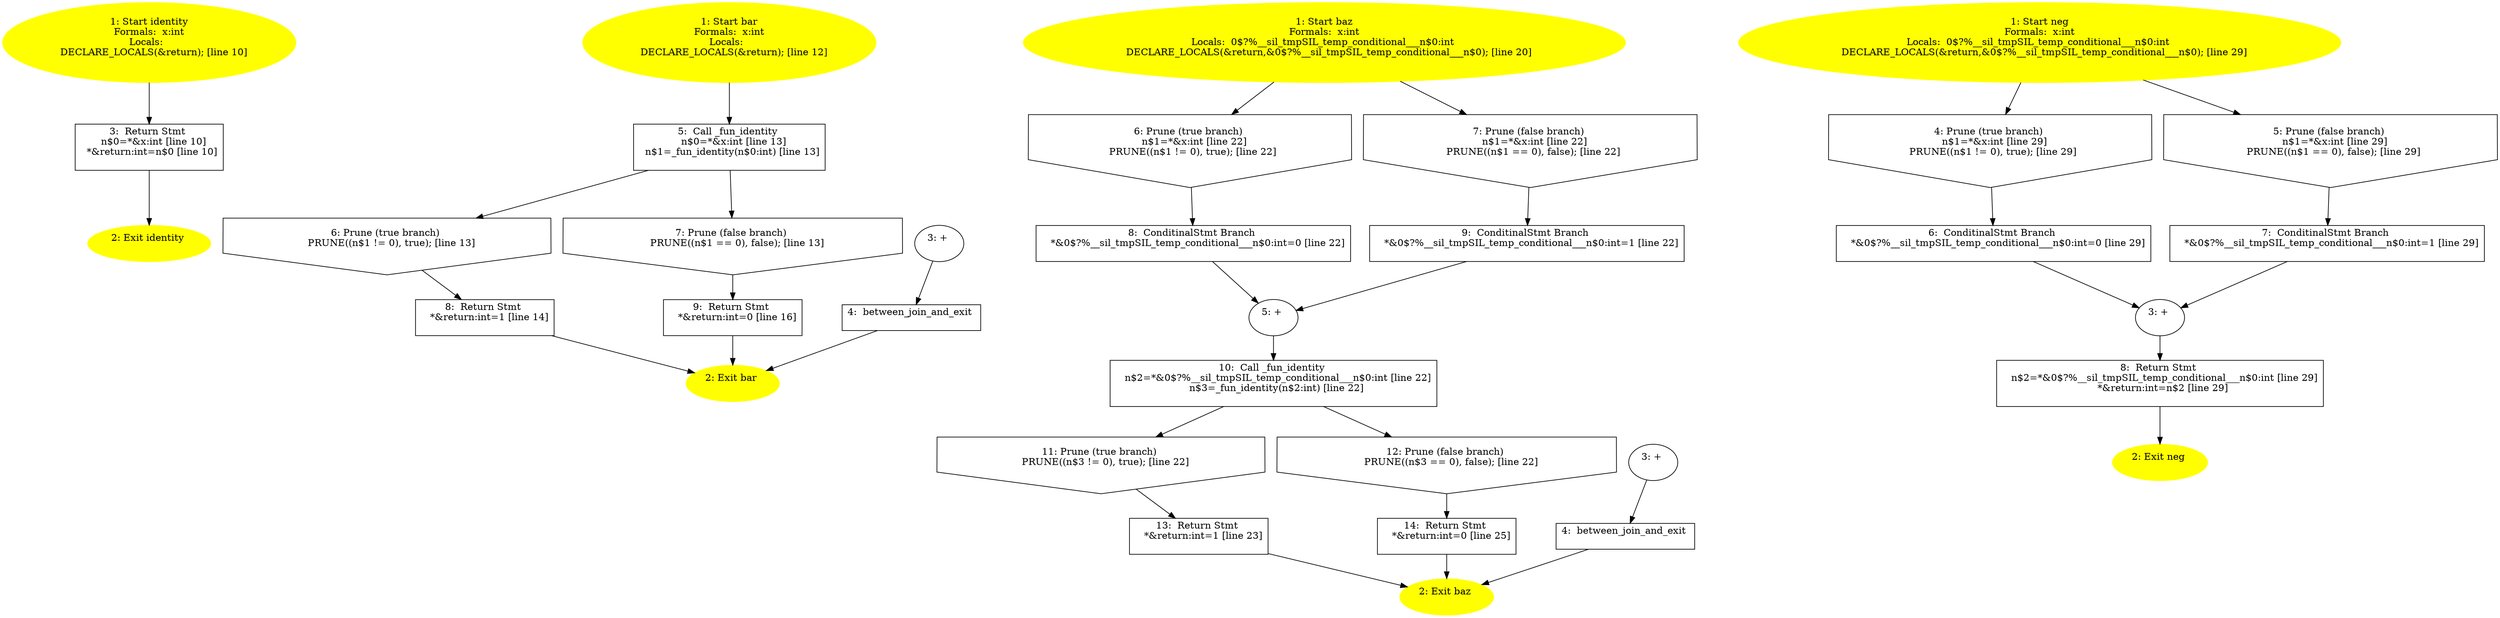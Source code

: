 /* @generated */
digraph iCFG {
"identity.ff483d1ff591898a9942916050d2ca3f_1" [label="1: Start identity\nFormals:  x:int\nLocals:  \n   DECLARE_LOCALS(&return); [line 10]\n " color=yellow style=filled]
	

	 "identity.ff483d1ff591898a9942916050d2ca3f_1" -> "identity.ff483d1ff591898a9942916050d2ca3f_3" ;
"identity.ff483d1ff591898a9942916050d2ca3f_2" [label="2: Exit identity \n  " color=yellow style=filled]
	

"identity.ff483d1ff591898a9942916050d2ca3f_3" [label="3:  Return Stmt \n   n$0=*&x:int [line 10]\n  *&return:int=n$0 [line 10]\n " shape="box"]
	

	 "identity.ff483d1ff591898a9942916050d2ca3f_3" -> "identity.ff483d1ff591898a9942916050d2ca3f_2" ;
"bar.37b51d194a7513e45b56f6524f2d51f2_1" [label="1: Start bar\nFormals:  x:int\nLocals:  \n   DECLARE_LOCALS(&return); [line 12]\n " color=yellow style=filled]
	

	 "bar.37b51d194a7513e45b56f6524f2d51f2_1" -> "bar.37b51d194a7513e45b56f6524f2d51f2_5" ;
"bar.37b51d194a7513e45b56f6524f2d51f2_2" [label="2: Exit bar \n  " color=yellow style=filled]
	

"bar.37b51d194a7513e45b56f6524f2d51f2_3" [label="3: + \n  " ]
	

	 "bar.37b51d194a7513e45b56f6524f2d51f2_3" -> "bar.37b51d194a7513e45b56f6524f2d51f2_4" ;
"bar.37b51d194a7513e45b56f6524f2d51f2_4" [label="4:  between_join_and_exit \n  " shape="box"]
	

	 "bar.37b51d194a7513e45b56f6524f2d51f2_4" -> "bar.37b51d194a7513e45b56f6524f2d51f2_2" ;
"bar.37b51d194a7513e45b56f6524f2d51f2_5" [label="5:  Call _fun_identity \n   n$0=*&x:int [line 13]\n  n$1=_fun_identity(n$0:int) [line 13]\n " shape="box"]
	

	 "bar.37b51d194a7513e45b56f6524f2d51f2_5" -> "bar.37b51d194a7513e45b56f6524f2d51f2_6" ;
	 "bar.37b51d194a7513e45b56f6524f2d51f2_5" -> "bar.37b51d194a7513e45b56f6524f2d51f2_7" ;
"bar.37b51d194a7513e45b56f6524f2d51f2_6" [label="6: Prune (true branch) \n   PRUNE((n$1 != 0), true); [line 13]\n " shape="invhouse"]
	

	 "bar.37b51d194a7513e45b56f6524f2d51f2_6" -> "bar.37b51d194a7513e45b56f6524f2d51f2_8" ;
"bar.37b51d194a7513e45b56f6524f2d51f2_7" [label="7: Prune (false branch) \n   PRUNE((n$1 == 0), false); [line 13]\n " shape="invhouse"]
	

	 "bar.37b51d194a7513e45b56f6524f2d51f2_7" -> "bar.37b51d194a7513e45b56f6524f2d51f2_9" ;
"bar.37b51d194a7513e45b56f6524f2d51f2_8" [label="8:  Return Stmt \n   *&return:int=1 [line 14]\n " shape="box"]
	

	 "bar.37b51d194a7513e45b56f6524f2d51f2_8" -> "bar.37b51d194a7513e45b56f6524f2d51f2_2" ;
"bar.37b51d194a7513e45b56f6524f2d51f2_9" [label="9:  Return Stmt \n   *&return:int=0 [line 16]\n " shape="box"]
	

	 "bar.37b51d194a7513e45b56f6524f2d51f2_9" -> "bar.37b51d194a7513e45b56f6524f2d51f2_2" ;
"baz.73feffa4b7f6bb68e44cf984c85f6e88_1" [label="1: Start baz\nFormals:  x:int\nLocals:  0$?%__sil_tmpSIL_temp_conditional___n$0:int \n   DECLARE_LOCALS(&return,&0$?%__sil_tmpSIL_temp_conditional___n$0); [line 20]\n " color=yellow style=filled]
	

	 "baz.73feffa4b7f6bb68e44cf984c85f6e88_1" -> "baz.73feffa4b7f6bb68e44cf984c85f6e88_6" ;
	 "baz.73feffa4b7f6bb68e44cf984c85f6e88_1" -> "baz.73feffa4b7f6bb68e44cf984c85f6e88_7" ;
"baz.73feffa4b7f6bb68e44cf984c85f6e88_2" [label="2: Exit baz \n  " color=yellow style=filled]
	

"baz.73feffa4b7f6bb68e44cf984c85f6e88_3" [label="3: + \n  " ]
	

	 "baz.73feffa4b7f6bb68e44cf984c85f6e88_3" -> "baz.73feffa4b7f6bb68e44cf984c85f6e88_4" ;
"baz.73feffa4b7f6bb68e44cf984c85f6e88_4" [label="4:  between_join_and_exit \n  " shape="box"]
	

	 "baz.73feffa4b7f6bb68e44cf984c85f6e88_4" -> "baz.73feffa4b7f6bb68e44cf984c85f6e88_2" ;
"baz.73feffa4b7f6bb68e44cf984c85f6e88_5" [label="5: + \n  " ]
	

	 "baz.73feffa4b7f6bb68e44cf984c85f6e88_5" -> "baz.73feffa4b7f6bb68e44cf984c85f6e88_10" ;
"baz.73feffa4b7f6bb68e44cf984c85f6e88_6" [label="6: Prune (true branch) \n   n$1=*&x:int [line 22]\n  PRUNE((n$1 != 0), true); [line 22]\n " shape="invhouse"]
	

	 "baz.73feffa4b7f6bb68e44cf984c85f6e88_6" -> "baz.73feffa4b7f6bb68e44cf984c85f6e88_8" ;
"baz.73feffa4b7f6bb68e44cf984c85f6e88_7" [label="7: Prune (false branch) \n   n$1=*&x:int [line 22]\n  PRUNE((n$1 == 0), false); [line 22]\n " shape="invhouse"]
	

	 "baz.73feffa4b7f6bb68e44cf984c85f6e88_7" -> "baz.73feffa4b7f6bb68e44cf984c85f6e88_9" ;
"baz.73feffa4b7f6bb68e44cf984c85f6e88_8" [label="8:  ConditinalStmt Branch \n   *&0$?%__sil_tmpSIL_temp_conditional___n$0:int=0 [line 22]\n " shape="box"]
	

	 "baz.73feffa4b7f6bb68e44cf984c85f6e88_8" -> "baz.73feffa4b7f6bb68e44cf984c85f6e88_5" ;
"baz.73feffa4b7f6bb68e44cf984c85f6e88_9" [label="9:  ConditinalStmt Branch \n   *&0$?%__sil_tmpSIL_temp_conditional___n$0:int=1 [line 22]\n " shape="box"]
	

	 "baz.73feffa4b7f6bb68e44cf984c85f6e88_9" -> "baz.73feffa4b7f6bb68e44cf984c85f6e88_5" ;
"baz.73feffa4b7f6bb68e44cf984c85f6e88_10" [label="10:  Call _fun_identity \n   n$2=*&0$?%__sil_tmpSIL_temp_conditional___n$0:int [line 22]\n  n$3=_fun_identity(n$2:int) [line 22]\n " shape="box"]
	

	 "baz.73feffa4b7f6bb68e44cf984c85f6e88_10" -> "baz.73feffa4b7f6bb68e44cf984c85f6e88_11" ;
	 "baz.73feffa4b7f6bb68e44cf984c85f6e88_10" -> "baz.73feffa4b7f6bb68e44cf984c85f6e88_12" ;
"baz.73feffa4b7f6bb68e44cf984c85f6e88_11" [label="11: Prune (true branch) \n   PRUNE((n$3 != 0), true); [line 22]\n " shape="invhouse"]
	

	 "baz.73feffa4b7f6bb68e44cf984c85f6e88_11" -> "baz.73feffa4b7f6bb68e44cf984c85f6e88_13" ;
"baz.73feffa4b7f6bb68e44cf984c85f6e88_12" [label="12: Prune (false branch) \n   PRUNE((n$3 == 0), false); [line 22]\n " shape="invhouse"]
	

	 "baz.73feffa4b7f6bb68e44cf984c85f6e88_12" -> "baz.73feffa4b7f6bb68e44cf984c85f6e88_14" ;
"baz.73feffa4b7f6bb68e44cf984c85f6e88_13" [label="13:  Return Stmt \n   *&return:int=1 [line 23]\n " shape="box"]
	

	 "baz.73feffa4b7f6bb68e44cf984c85f6e88_13" -> "baz.73feffa4b7f6bb68e44cf984c85f6e88_2" ;
"baz.73feffa4b7f6bb68e44cf984c85f6e88_14" [label="14:  Return Stmt \n   *&return:int=0 [line 25]\n " shape="box"]
	

	 "baz.73feffa4b7f6bb68e44cf984c85f6e88_14" -> "baz.73feffa4b7f6bb68e44cf984c85f6e88_2" ;
"neg.f24c2c15b9d03797c6874986a8d19516_1" [label="1: Start neg\nFormals:  x:int\nLocals:  0$?%__sil_tmpSIL_temp_conditional___n$0:int \n   DECLARE_LOCALS(&return,&0$?%__sil_tmpSIL_temp_conditional___n$0); [line 29]\n " color=yellow style=filled]
	

	 "neg.f24c2c15b9d03797c6874986a8d19516_1" -> "neg.f24c2c15b9d03797c6874986a8d19516_4" ;
	 "neg.f24c2c15b9d03797c6874986a8d19516_1" -> "neg.f24c2c15b9d03797c6874986a8d19516_5" ;
"neg.f24c2c15b9d03797c6874986a8d19516_2" [label="2: Exit neg \n  " color=yellow style=filled]
	

"neg.f24c2c15b9d03797c6874986a8d19516_3" [label="3: + \n  " ]
	

	 "neg.f24c2c15b9d03797c6874986a8d19516_3" -> "neg.f24c2c15b9d03797c6874986a8d19516_8" ;
"neg.f24c2c15b9d03797c6874986a8d19516_4" [label="4: Prune (true branch) \n   n$1=*&x:int [line 29]\n  PRUNE((n$1 != 0), true); [line 29]\n " shape="invhouse"]
	

	 "neg.f24c2c15b9d03797c6874986a8d19516_4" -> "neg.f24c2c15b9d03797c6874986a8d19516_6" ;
"neg.f24c2c15b9d03797c6874986a8d19516_5" [label="5: Prune (false branch) \n   n$1=*&x:int [line 29]\n  PRUNE((n$1 == 0), false); [line 29]\n " shape="invhouse"]
	

	 "neg.f24c2c15b9d03797c6874986a8d19516_5" -> "neg.f24c2c15b9d03797c6874986a8d19516_7" ;
"neg.f24c2c15b9d03797c6874986a8d19516_6" [label="6:  ConditinalStmt Branch \n   *&0$?%__sil_tmpSIL_temp_conditional___n$0:int=0 [line 29]\n " shape="box"]
	

	 "neg.f24c2c15b9d03797c6874986a8d19516_6" -> "neg.f24c2c15b9d03797c6874986a8d19516_3" ;
"neg.f24c2c15b9d03797c6874986a8d19516_7" [label="7:  ConditinalStmt Branch \n   *&0$?%__sil_tmpSIL_temp_conditional___n$0:int=1 [line 29]\n " shape="box"]
	

	 "neg.f24c2c15b9d03797c6874986a8d19516_7" -> "neg.f24c2c15b9d03797c6874986a8d19516_3" ;
"neg.f24c2c15b9d03797c6874986a8d19516_8" [label="8:  Return Stmt \n   n$2=*&0$?%__sil_tmpSIL_temp_conditional___n$0:int [line 29]\n  *&return:int=n$2 [line 29]\n " shape="box"]
	

	 "neg.f24c2c15b9d03797c6874986a8d19516_8" -> "neg.f24c2c15b9d03797c6874986a8d19516_2" ;
}
